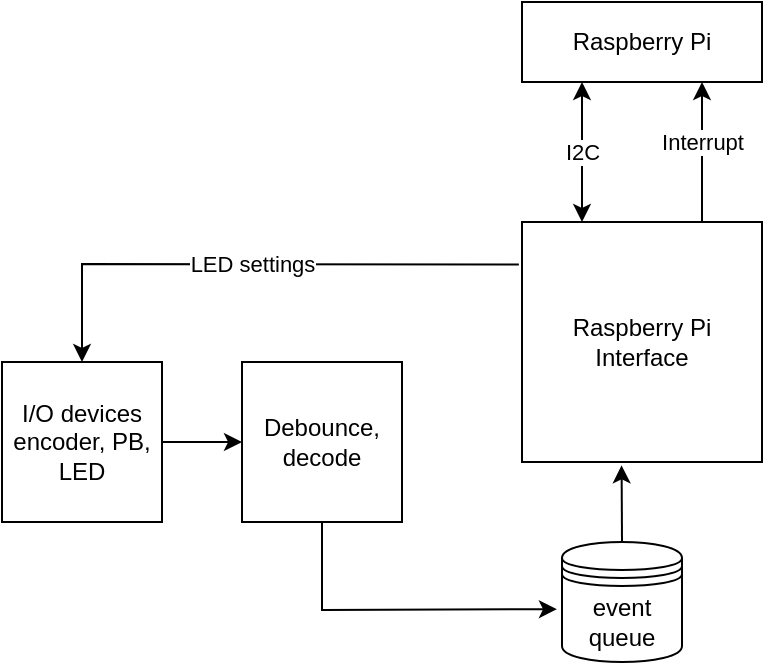<mxfile version="22.1.2" type="device">
  <diagram name="Page-1" id="9JL6lNnUchiAzvnilS1d">
    <mxGraphModel dx="973" dy="555" grid="1" gridSize="10" guides="1" tooltips="1" connect="1" arrows="1" fold="1" page="1" pageScale="1" pageWidth="400" pageHeight="400" math="0" shadow="0">
      <root>
        <mxCell id="0" />
        <mxCell id="1" parent="0" />
        <mxCell id="e4DuWDmEf0esiSAy_Sqz-1" value="I/O devices&lt;br&gt;encoder, PB, LED" style="whiteSpace=wrap;html=1;aspect=fixed;" vertex="1" parent="1">
          <mxGeometry x="20" y="190" width="80" height="80" as="geometry" />
        </mxCell>
        <mxCell id="e4DuWDmEf0esiSAy_Sqz-2" value="Debounce, decode" style="whiteSpace=wrap;html=1;aspect=fixed;" vertex="1" parent="1">
          <mxGeometry x="140" y="190" width="80" height="80" as="geometry" />
        </mxCell>
        <mxCell id="e4DuWDmEf0esiSAy_Sqz-3" value="event queue" style="shape=datastore;whiteSpace=wrap;html=1;" vertex="1" parent="1">
          <mxGeometry x="300" y="280" width="60" height="60" as="geometry" />
        </mxCell>
        <mxCell id="e4DuWDmEf0esiSAy_Sqz-5" value="Raspberry Pi Interface" style="whiteSpace=wrap;html=1;aspect=fixed;" vertex="1" parent="1">
          <mxGeometry x="280" y="120" width="120" height="120" as="geometry" />
        </mxCell>
        <mxCell id="e4DuWDmEf0esiSAy_Sqz-6" value="Interrupt" style="endArrow=classic;html=1;rounded=0;exitX=0.75;exitY=0;exitDx=0;exitDy=0;" edge="1" parent="1" source="e4DuWDmEf0esiSAy_Sqz-5">
          <mxGeometry x="0.143" width="50" height="50" relative="1" as="geometry">
            <mxPoint x="210" y="140" as="sourcePoint" />
            <mxPoint x="370" y="50" as="targetPoint" />
            <mxPoint as="offset" />
          </mxGeometry>
        </mxCell>
        <mxCell id="e4DuWDmEf0esiSAy_Sqz-7" value="I2C" style="endArrow=classic;startArrow=classic;html=1;rounded=0;" edge="1" parent="1">
          <mxGeometry width="50" height="50" relative="1" as="geometry">
            <mxPoint x="310" y="120" as="sourcePoint" />
            <mxPoint x="310" y="50" as="targetPoint" />
          </mxGeometry>
        </mxCell>
        <mxCell id="e4DuWDmEf0esiSAy_Sqz-8" value="" style="endArrow=classic;html=1;rounded=0;exitX=1;exitY=0.5;exitDx=0;exitDy=0;entryX=0;entryY=0.5;entryDx=0;entryDy=0;" edge="1" parent="1" source="e4DuWDmEf0esiSAy_Sqz-1" target="e4DuWDmEf0esiSAy_Sqz-2">
          <mxGeometry width="50" height="50" relative="1" as="geometry">
            <mxPoint x="210" y="140" as="sourcePoint" />
            <mxPoint x="260" y="90" as="targetPoint" />
          </mxGeometry>
        </mxCell>
        <mxCell id="e4DuWDmEf0esiSAy_Sqz-9" value="" style="endArrow=classic;html=1;rounded=0;exitX=0.5;exitY=1;exitDx=0;exitDy=0;entryX=-0.042;entryY=0.56;entryDx=0;entryDy=0;entryPerimeter=0;" edge="1" parent="1" source="e4DuWDmEf0esiSAy_Sqz-2" target="e4DuWDmEf0esiSAy_Sqz-3">
          <mxGeometry width="50" height="50" relative="1" as="geometry">
            <mxPoint x="210" y="140" as="sourcePoint" />
            <mxPoint x="260" y="90" as="targetPoint" />
            <Array as="points">
              <mxPoint x="180" y="314" />
            </Array>
          </mxGeometry>
        </mxCell>
        <mxCell id="e4DuWDmEf0esiSAy_Sqz-10" value="" style="endArrow=classic;html=1;rounded=0;exitX=0.5;exitY=0;exitDx=0;exitDy=0;entryX=0.415;entryY=1.014;entryDx=0;entryDy=0;entryPerimeter=0;" edge="1" parent="1" source="e4DuWDmEf0esiSAy_Sqz-3" target="e4DuWDmEf0esiSAy_Sqz-5">
          <mxGeometry width="50" height="50" relative="1" as="geometry">
            <mxPoint x="210" y="140" as="sourcePoint" />
            <mxPoint x="260" y="90" as="targetPoint" />
          </mxGeometry>
        </mxCell>
        <mxCell id="e4DuWDmEf0esiSAy_Sqz-11" value="LED settings" style="endArrow=classic;html=1;rounded=0;exitX=-0.013;exitY=0.177;exitDx=0;exitDy=0;exitPerimeter=0;entryX=0.5;entryY=0;entryDx=0;entryDy=0;" edge="1" parent="1" source="e4DuWDmEf0esiSAy_Sqz-5" target="e4DuWDmEf0esiSAy_Sqz-1">
          <mxGeometry width="50" height="50" relative="1" as="geometry">
            <mxPoint x="210" y="140" as="sourcePoint" />
            <mxPoint x="60" y="140" as="targetPoint" />
            <Array as="points">
              <mxPoint x="60" y="141" />
            </Array>
          </mxGeometry>
        </mxCell>
        <mxCell id="e4DuWDmEf0esiSAy_Sqz-12" value="Raspberry Pi" style="rounded=0;whiteSpace=wrap;html=1;" vertex="1" parent="1">
          <mxGeometry x="280" y="10" width="120" height="40" as="geometry" />
        </mxCell>
      </root>
    </mxGraphModel>
  </diagram>
</mxfile>
